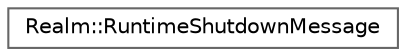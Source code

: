 digraph "Graphical Class Hierarchy"
{
 // LATEX_PDF_SIZE
  bgcolor="transparent";
  edge [fontname=Helvetica,fontsize=10,labelfontname=Helvetica,labelfontsize=10];
  node [fontname=Helvetica,fontsize=10,shape=box,height=0.2,width=0.4];
  rankdir="LR";
  Node0 [id="Node000000",label="Realm::RuntimeShutdownMessage",height=0.2,width=0.4,color="grey40", fillcolor="white", style="filled",URL="$structRealm_1_1RuntimeShutdownMessage.html",tooltip=" "];
}
